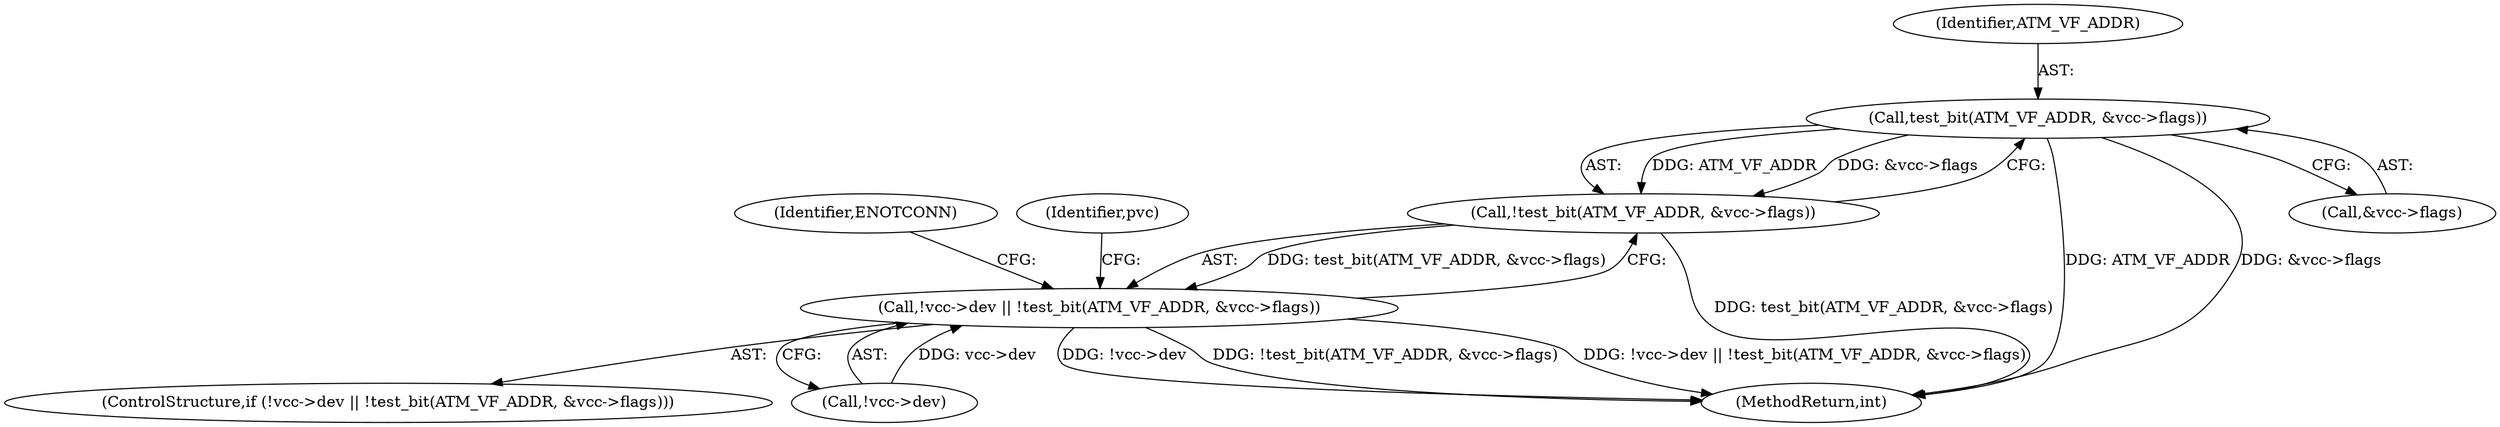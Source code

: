 digraph "0_linux_e862f1a9b7df4e8196ebec45ac62295138aa3fc2@pointer" {
"1000190" [label="(Call,test_bit(ATM_VF_ADDR, &vcc->flags))"];
"1000189" [label="(Call,!test_bit(ATM_VF_ADDR, &vcc->flags))"];
"1000184" [label="(Call,!vcc->dev || !test_bit(ATM_VF_ADDR, &vcc->flags))"];
"1000190" [label="(Call,test_bit(ATM_VF_ADDR, &vcc->flags))"];
"1000189" [label="(Call,!test_bit(ATM_VF_ADDR, &vcc->flags))"];
"1000184" [label="(Call,!vcc->dev || !test_bit(ATM_VF_ADDR, &vcc->flags))"];
"1000191" [label="(Identifier,ATM_VF_ADDR)"];
"1000185" [label="(Call,!vcc->dev)"];
"1000183" [label="(ControlStructure,if (!vcc->dev || !test_bit(ATM_VF_ADDR, &vcc->flags)))"];
"1000283" [label="(MethodReturn,int)"];
"1000198" [label="(Identifier,ENOTCONN)"];
"1000201" [label="(Identifier,pvc)"];
"1000192" [label="(Call,&vcc->flags)"];
"1000190" -> "1000189"  [label="AST: "];
"1000190" -> "1000192"  [label="CFG: "];
"1000191" -> "1000190"  [label="AST: "];
"1000192" -> "1000190"  [label="AST: "];
"1000189" -> "1000190"  [label="CFG: "];
"1000190" -> "1000283"  [label="DDG: ATM_VF_ADDR"];
"1000190" -> "1000283"  [label="DDG: &vcc->flags"];
"1000190" -> "1000189"  [label="DDG: ATM_VF_ADDR"];
"1000190" -> "1000189"  [label="DDG: &vcc->flags"];
"1000189" -> "1000184"  [label="AST: "];
"1000184" -> "1000189"  [label="CFG: "];
"1000189" -> "1000283"  [label="DDG: test_bit(ATM_VF_ADDR, &vcc->flags)"];
"1000189" -> "1000184"  [label="DDG: test_bit(ATM_VF_ADDR, &vcc->flags)"];
"1000184" -> "1000183"  [label="AST: "];
"1000184" -> "1000185"  [label="CFG: "];
"1000185" -> "1000184"  [label="AST: "];
"1000198" -> "1000184"  [label="CFG: "];
"1000201" -> "1000184"  [label="CFG: "];
"1000184" -> "1000283"  [label="DDG: !vcc->dev"];
"1000184" -> "1000283"  [label="DDG: !test_bit(ATM_VF_ADDR, &vcc->flags)"];
"1000184" -> "1000283"  [label="DDG: !vcc->dev || !test_bit(ATM_VF_ADDR, &vcc->flags)"];
"1000185" -> "1000184"  [label="DDG: vcc->dev"];
}
